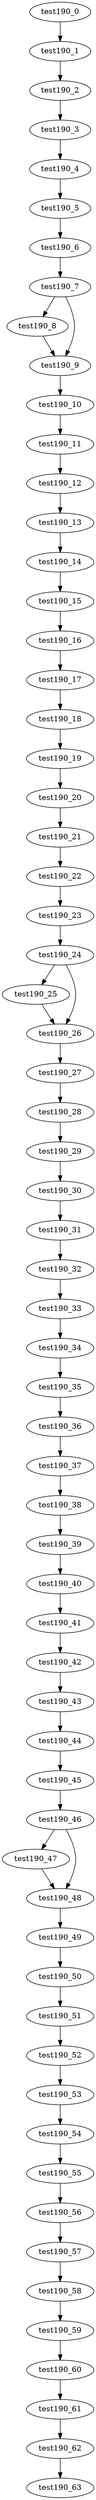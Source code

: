digraph G {
test190_0->test190_1;
test190_1->test190_2;
test190_2->test190_3;
test190_3->test190_4;
test190_4->test190_5;
test190_5->test190_6;
test190_6->test190_7;
test190_7->test190_8;
test190_7->test190_9;
test190_8->test190_9;
test190_9->test190_10;
test190_10->test190_11;
test190_11->test190_12;
test190_12->test190_13;
test190_13->test190_14;
test190_14->test190_15;
test190_15->test190_16;
test190_16->test190_17;
test190_17->test190_18;
test190_18->test190_19;
test190_19->test190_20;
test190_20->test190_21;
test190_21->test190_22;
test190_22->test190_23;
test190_23->test190_24;
test190_24->test190_25;
test190_24->test190_26;
test190_25->test190_26;
test190_26->test190_27;
test190_27->test190_28;
test190_28->test190_29;
test190_29->test190_30;
test190_30->test190_31;
test190_31->test190_32;
test190_32->test190_33;
test190_33->test190_34;
test190_34->test190_35;
test190_35->test190_36;
test190_36->test190_37;
test190_37->test190_38;
test190_38->test190_39;
test190_39->test190_40;
test190_40->test190_41;
test190_41->test190_42;
test190_42->test190_43;
test190_43->test190_44;
test190_44->test190_45;
test190_45->test190_46;
test190_46->test190_47;
test190_46->test190_48;
test190_47->test190_48;
test190_48->test190_49;
test190_49->test190_50;
test190_50->test190_51;
test190_51->test190_52;
test190_52->test190_53;
test190_53->test190_54;
test190_54->test190_55;
test190_55->test190_56;
test190_56->test190_57;
test190_57->test190_58;
test190_58->test190_59;
test190_59->test190_60;
test190_60->test190_61;
test190_61->test190_62;
test190_62->test190_63;

}
